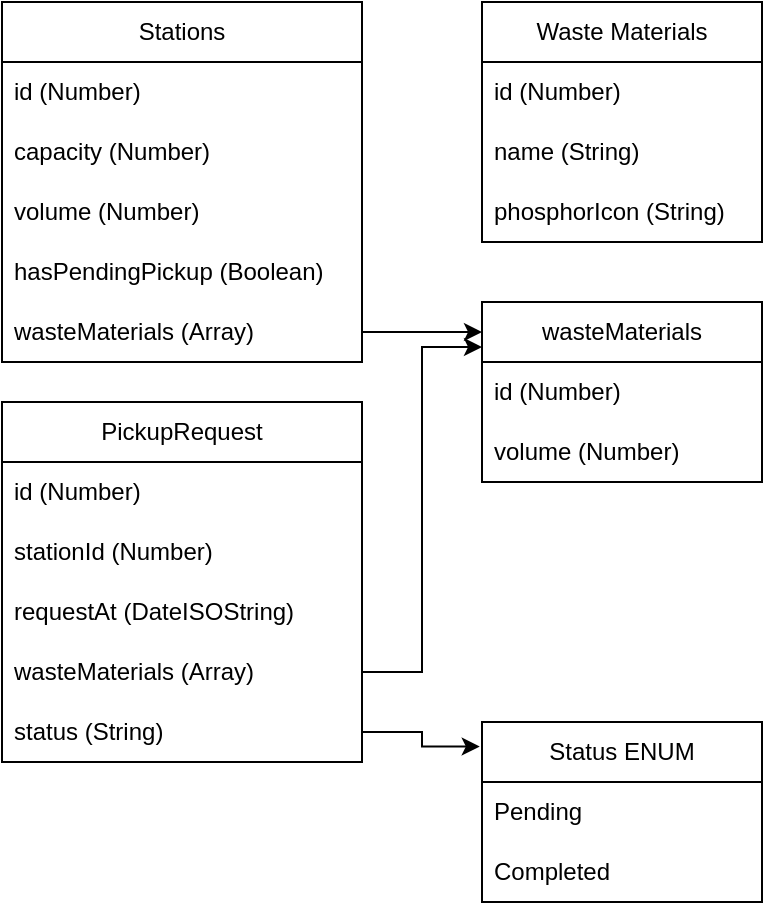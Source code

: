 <mxfile version="24.8.9">
  <diagram name="Página-1" id="Nug5MBL7H_2AAfbtiblp">
    <mxGraphModel dx="796" dy="477" grid="1" gridSize="10" guides="1" tooltips="1" connect="1" arrows="1" fold="1" page="1" pageScale="1" pageWidth="827" pageHeight="1169" math="0" shadow="0">
      <root>
        <mxCell id="0" />
        <mxCell id="1" parent="0" />
        <mxCell id="bwwHsWs1zx-bSg-fvW15-6" value="Stations" style="swimlane;fontStyle=0;childLayout=stackLayout;horizontal=1;startSize=30;horizontalStack=0;resizeParent=1;resizeParentMax=0;resizeLast=0;collapsible=1;marginBottom=0;whiteSpace=wrap;html=1;" vertex="1" parent="1">
          <mxGeometry x="250" y="40" width="180" height="180" as="geometry" />
        </mxCell>
        <mxCell id="bwwHsWs1zx-bSg-fvW15-7" value="id (Number)" style="text;strokeColor=none;fillColor=none;align=left;verticalAlign=middle;spacingLeft=4;spacingRight=4;overflow=hidden;points=[[0,0.5],[1,0.5]];portConstraint=eastwest;rotatable=0;whiteSpace=wrap;html=1;" vertex="1" parent="bwwHsWs1zx-bSg-fvW15-6">
          <mxGeometry y="30" width="180" height="30" as="geometry" />
        </mxCell>
        <mxCell id="bwwHsWs1zx-bSg-fvW15-8" value="capacity (Number)" style="text;strokeColor=none;fillColor=none;align=left;verticalAlign=middle;spacingLeft=4;spacingRight=4;overflow=hidden;points=[[0,0.5],[1,0.5]];portConstraint=eastwest;rotatable=0;whiteSpace=wrap;html=1;" vertex="1" parent="bwwHsWs1zx-bSg-fvW15-6">
          <mxGeometry y="60" width="180" height="30" as="geometry" />
        </mxCell>
        <mxCell id="bwwHsWs1zx-bSg-fvW15-9" value="volume (Number)" style="text;strokeColor=none;fillColor=none;align=left;verticalAlign=middle;spacingLeft=4;spacingRight=4;overflow=hidden;points=[[0,0.5],[1,0.5]];portConstraint=eastwest;rotatable=0;whiteSpace=wrap;html=1;" vertex="1" parent="bwwHsWs1zx-bSg-fvW15-6">
          <mxGeometry y="90" width="180" height="30" as="geometry" />
        </mxCell>
        <mxCell id="bwwHsWs1zx-bSg-fvW15-16" value="hasPendingPickup (Boolean)" style="text;strokeColor=none;fillColor=none;align=left;verticalAlign=middle;spacingLeft=4;spacingRight=4;overflow=hidden;points=[[0,0.5],[1,0.5]];portConstraint=eastwest;rotatable=0;whiteSpace=wrap;html=1;" vertex="1" parent="bwwHsWs1zx-bSg-fvW15-6">
          <mxGeometry y="120" width="180" height="30" as="geometry" />
        </mxCell>
        <mxCell id="bwwHsWs1zx-bSg-fvW15-27" value="wasteMaterials (Array)" style="text;strokeColor=none;fillColor=none;align=left;verticalAlign=middle;spacingLeft=4;spacingRight=4;overflow=hidden;points=[[0,0.5],[1,0.5]];portConstraint=eastwest;rotatable=0;whiteSpace=wrap;html=1;" vertex="1" parent="bwwHsWs1zx-bSg-fvW15-6">
          <mxGeometry y="150" width="180" height="30" as="geometry" />
        </mxCell>
        <mxCell id="bwwHsWs1zx-bSg-fvW15-19" value="Waste Materials" style="swimlane;fontStyle=0;childLayout=stackLayout;horizontal=1;startSize=30;horizontalStack=0;resizeParent=1;resizeParentMax=0;resizeLast=0;collapsible=1;marginBottom=0;whiteSpace=wrap;html=1;" vertex="1" parent="1">
          <mxGeometry x="490" y="40" width="140" height="120" as="geometry" />
        </mxCell>
        <mxCell id="bwwHsWs1zx-bSg-fvW15-20" value="id (Number)" style="text;strokeColor=none;fillColor=none;align=left;verticalAlign=middle;spacingLeft=4;spacingRight=4;overflow=hidden;points=[[0,0.5],[1,0.5]];portConstraint=eastwest;rotatable=0;whiteSpace=wrap;html=1;" vertex="1" parent="bwwHsWs1zx-bSg-fvW15-19">
          <mxGeometry y="30" width="140" height="30" as="geometry" />
        </mxCell>
        <mxCell id="bwwHsWs1zx-bSg-fvW15-21" value="name (String)" style="text;strokeColor=none;fillColor=none;align=left;verticalAlign=middle;spacingLeft=4;spacingRight=4;overflow=hidden;points=[[0,0.5],[1,0.5]];portConstraint=eastwest;rotatable=0;whiteSpace=wrap;html=1;" vertex="1" parent="bwwHsWs1zx-bSg-fvW15-19">
          <mxGeometry y="60" width="140" height="30" as="geometry" />
        </mxCell>
        <mxCell id="bwwHsWs1zx-bSg-fvW15-22" value="phosphorIcon (String)" style="text;strokeColor=none;fillColor=none;align=left;verticalAlign=middle;spacingLeft=4;spacingRight=4;overflow=hidden;points=[[0,0.5],[1,0.5]];portConstraint=eastwest;rotatable=0;whiteSpace=wrap;html=1;" vertex="1" parent="bwwHsWs1zx-bSg-fvW15-19">
          <mxGeometry y="90" width="140" height="30" as="geometry" />
        </mxCell>
        <mxCell id="bwwHsWs1zx-bSg-fvW15-30" value="wasteMaterials" style="swimlane;fontStyle=0;childLayout=stackLayout;horizontal=1;startSize=30;horizontalStack=0;resizeParent=1;resizeParentMax=0;resizeLast=0;collapsible=1;marginBottom=0;whiteSpace=wrap;html=1;" vertex="1" parent="1">
          <mxGeometry x="490" y="190" width="140" height="90" as="geometry" />
        </mxCell>
        <mxCell id="bwwHsWs1zx-bSg-fvW15-31" value="id (Number)" style="text;strokeColor=none;fillColor=none;align=left;verticalAlign=middle;spacingLeft=4;spacingRight=4;overflow=hidden;points=[[0,0.5],[1,0.5]];portConstraint=eastwest;rotatable=0;whiteSpace=wrap;html=1;" vertex="1" parent="bwwHsWs1zx-bSg-fvW15-30">
          <mxGeometry y="30" width="140" height="30" as="geometry" />
        </mxCell>
        <mxCell id="bwwHsWs1zx-bSg-fvW15-32" value="volume (Number)" style="text;strokeColor=none;fillColor=none;align=left;verticalAlign=middle;spacingLeft=4;spacingRight=4;overflow=hidden;points=[[0,0.5],[1,0.5]];portConstraint=eastwest;rotatable=0;whiteSpace=wrap;html=1;" vertex="1" parent="bwwHsWs1zx-bSg-fvW15-30">
          <mxGeometry y="60" width="140" height="30" as="geometry" />
        </mxCell>
        <mxCell id="bwwHsWs1zx-bSg-fvW15-36" style="edgeStyle=orthogonalEdgeStyle;rounded=0;orthogonalLoop=1;jettySize=auto;html=1;entryX=0;entryY=0.167;entryDx=0;entryDy=0;entryPerimeter=0;" edge="1" parent="1" source="bwwHsWs1zx-bSg-fvW15-27" target="bwwHsWs1zx-bSg-fvW15-30">
          <mxGeometry relative="1" as="geometry" />
        </mxCell>
        <mxCell id="bwwHsWs1zx-bSg-fvW15-37" value="PickupRequest" style="swimlane;fontStyle=0;childLayout=stackLayout;horizontal=1;startSize=30;horizontalStack=0;resizeParent=1;resizeParentMax=0;resizeLast=0;collapsible=1;marginBottom=0;whiteSpace=wrap;html=1;" vertex="1" parent="1">
          <mxGeometry x="250" y="240" width="180" height="180" as="geometry" />
        </mxCell>
        <mxCell id="bwwHsWs1zx-bSg-fvW15-38" value="id (Number)" style="text;strokeColor=none;fillColor=none;align=left;verticalAlign=middle;spacingLeft=4;spacingRight=4;overflow=hidden;points=[[0,0.5],[1,0.5]];portConstraint=eastwest;rotatable=0;whiteSpace=wrap;html=1;" vertex="1" parent="bwwHsWs1zx-bSg-fvW15-37">
          <mxGeometry y="30" width="180" height="30" as="geometry" />
        </mxCell>
        <mxCell id="bwwHsWs1zx-bSg-fvW15-39" value="stationId (Number)" style="text;strokeColor=none;fillColor=none;align=left;verticalAlign=middle;spacingLeft=4;spacingRight=4;overflow=hidden;points=[[0,0.5],[1,0.5]];portConstraint=eastwest;rotatable=0;whiteSpace=wrap;html=1;" vertex="1" parent="bwwHsWs1zx-bSg-fvW15-37">
          <mxGeometry y="60" width="180" height="30" as="geometry" />
        </mxCell>
        <mxCell id="bwwHsWs1zx-bSg-fvW15-40" value="requestAt (DateISOString)" style="text;strokeColor=none;fillColor=none;align=left;verticalAlign=middle;spacingLeft=4;spacingRight=4;overflow=hidden;points=[[0,0.5],[1,0.5]];portConstraint=eastwest;rotatable=0;whiteSpace=wrap;html=1;" vertex="1" parent="bwwHsWs1zx-bSg-fvW15-37">
          <mxGeometry y="90" width="180" height="30" as="geometry" />
        </mxCell>
        <mxCell id="bwwHsWs1zx-bSg-fvW15-41" value="wasteMaterials (Array)" style="text;strokeColor=none;fillColor=none;align=left;verticalAlign=middle;spacingLeft=4;spacingRight=4;overflow=hidden;points=[[0,0.5],[1,0.5]];portConstraint=eastwest;rotatable=0;whiteSpace=wrap;html=1;" vertex="1" parent="bwwHsWs1zx-bSg-fvW15-37">
          <mxGeometry y="120" width="180" height="30" as="geometry" />
        </mxCell>
        <mxCell id="bwwHsWs1zx-bSg-fvW15-43" value="status (String)" style="text;strokeColor=none;fillColor=none;align=left;verticalAlign=middle;spacingLeft=4;spacingRight=4;overflow=hidden;points=[[0,0.5],[1,0.5]];portConstraint=eastwest;rotatable=0;whiteSpace=wrap;html=1;" vertex="1" parent="bwwHsWs1zx-bSg-fvW15-37">
          <mxGeometry y="150" width="180" height="30" as="geometry" />
        </mxCell>
        <mxCell id="bwwHsWs1zx-bSg-fvW15-42" style="edgeStyle=orthogonalEdgeStyle;rounded=0;orthogonalLoop=1;jettySize=auto;html=1;entryX=0;entryY=0.25;entryDx=0;entryDy=0;" edge="1" parent="1" source="bwwHsWs1zx-bSg-fvW15-41" target="bwwHsWs1zx-bSg-fvW15-30">
          <mxGeometry relative="1" as="geometry" />
        </mxCell>
        <mxCell id="bwwHsWs1zx-bSg-fvW15-44" value="Status ENUM" style="swimlane;fontStyle=0;childLayout=stackLayout;horizontal=1;startSize=30;horizontalStack=0;resizeParent=1;resizeParentMax=0;resizeLast=0;collapsible=1;marginBottom=0;whiteSpace=wrap;html=1;" vertex="1" parent="1">
          <mxGeometry x="490" y="400" width="140" height="90" as="geometry" />
        </mxCell>
        <mxCell id="bwwHsWs1zx-bSg-fvW15-45" value="Pending" style="text;strokeColor=none;fillColor=none;align=left;verticalAlign=middle;spacingLeft=4;spacingRight=4;overflow=hidden;points=[[0,0.5],[1,0.5]];portConstraint=eastwest;rotatable=0;whiteSpace=wrap;html=1;" vertex="1" parent="bwwHsWs1zx-bSg-fvW15-44">
          <mxGeometry y="30" width="140" height="30" as="geometry" />
        </mxCell>
        <mxCell id="bwwHsWs1zx-bSg-fvW15-46" value="Completed" style="text;strokeColor=none;fillColor=none;align=left;verticalAlign=middle;spacingLeft=4;spacingRight=4;overflow=hidden;points=[[0,0.5],[1,0.5]];portConstraint=eastwest;rotatable=0;whiteSpace=wrap;html=1;" vertex="1" parent="bwwHsWs1zx-bSg-fvW15-44">
          <mxGeometry y="60" width="140" height="30" as="geometry" />
        </mxCell>
        <mxCell id="bwwHsWs1zx-bSg-fvW15-48" style="edgeStyle=orthogonalEdgeStyle;rounded=0;orthogonalLoop=1;jettySize=auto;html=1;entryX=-0.008;entryY=0.136;entryDx=0;entryDy=0;entryPerimeter=0;" edge="1" parent="1" source="bwwHsWs1zx-bSg-fvW15-43" target="bwwHsWs1zx-bSg-fvW15-44">
          <mxGeometry relative="1" as="geometry" />
        </mxCell>
      </root>
    </mxGraphModel>
  </diagram>
</mxfile>
